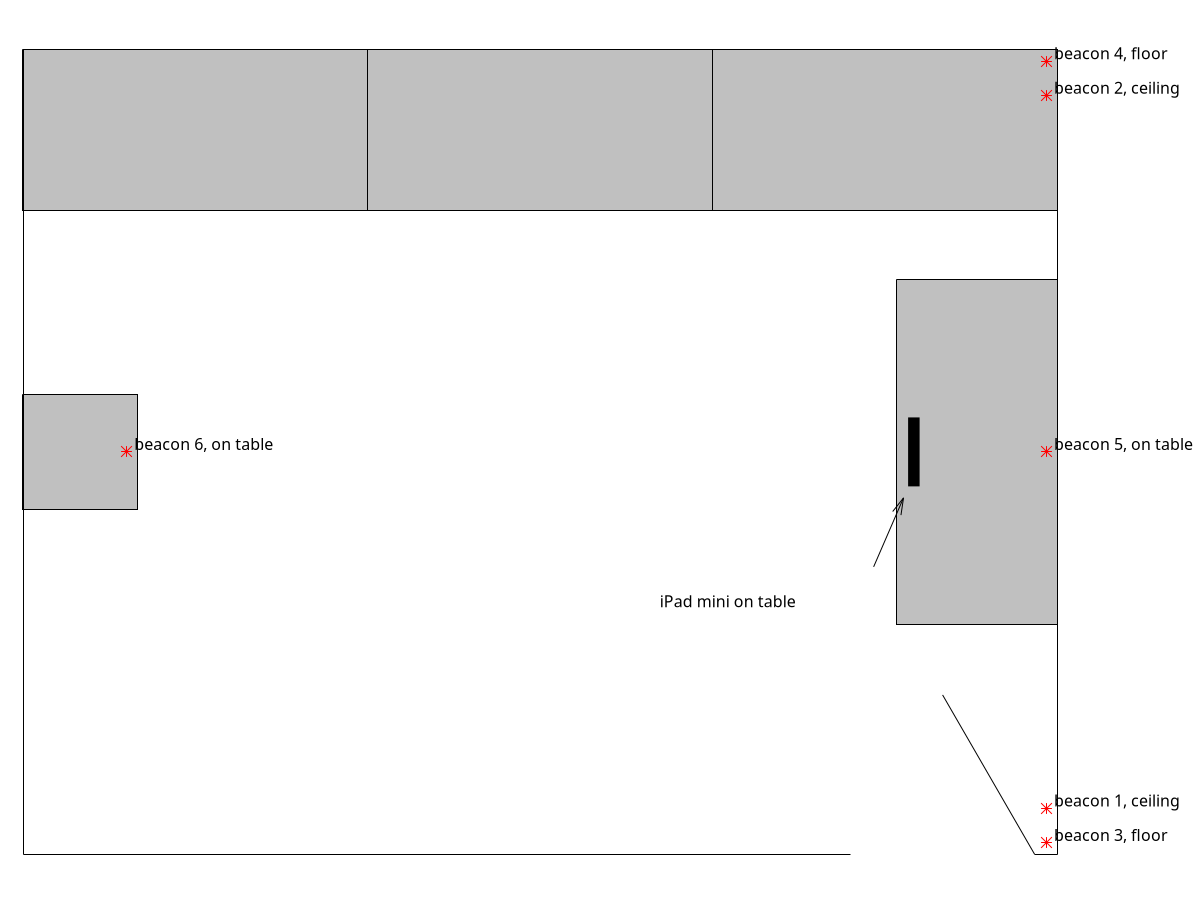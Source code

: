 set xrange [0:5]
set yrange [0:3.5]
unset border
unset ytics
unset xtics
unset key
set size ratio -1

set arrow 1 from 0  ,0   rto 3.6 ,0   nohead
set arrow 2 from 4.5,0   rto 0   ,3.5 nohead
set arrow 3 from 0  ,0   rto 0   ,3.5 nohead
set arrow 4 from 0  ,3.5 rto 4.5 ,0   nohead
set arrow 5 from 4.5,0   rto -.1 ,0   nohead
set arrow 6 from 4.4,0   rto -.4,.4*(3**.5)   nohead

set object 1 polygon from 0,3.5 rto 1.5,0 rto 0,-.7 rto -1.5,0 rto 0,.7 fs solid border rgb 'black' fc rgb 'grey'
set object 2 polygon from 1.5,3.5 rto 1.5,0 rto 0,-.7 rto -1.5,0 rto 0,.7 fs solid border rgb 'black' fc rgb 'grey'
set object 3 polygon from 3,3.5 rto 1.5,0 rto 0,-.7 rto -1.5,0 rto 0,.7 fs solid border rgb 'black' fc rgb 'grey'

set object 10 polygon from 3.8,2.5 rto 0,-1.5 rto .7,0 rto 0,1.5 rto -.7,0 fs solid border rgb 'black' fc rgb 'grey'
set object 11 polygon from 0,2 rto .5,0 rto 0,-.5 rto -.5,0 rto 0,.5 fs solid border rgb 'black' fc rgb 'grey'

set pointsize 1.8
set label 1 'beacon 1, ceiling'  at 4.45,0.20 front point lt 3 lc rgb 'red'
set label 3 'beacon 3, floor'    at 4.45,0.05 front point lt 3 lc rgb 'red'
set label 2 'beacon 2, ceiling'  at 4.45,3.30 front point lt 3 lc rgb 'red'
set label 4 'beacon 4, floor'    at 4.45,3.45 front point lt 3 lc rgb 'red'

set label 5 'beacon 5, on table' at 4.45,1.75 front point lt 3 lc rgb 'red'
set label 6 'beacon 6, on table' at 0.45,1.75 front point lt 3 lc rgb 'red'


set object 20 rectangle from 3.85,1.6 rto .05,.3 fs solid noborder fc rgb 'black'
set label 20 'iPad mini on table' at 2.77,1.1 front
set arrow 20 from 3.7,1.25 rto .13,.3 head lc rgb 'black'

plot NaN
